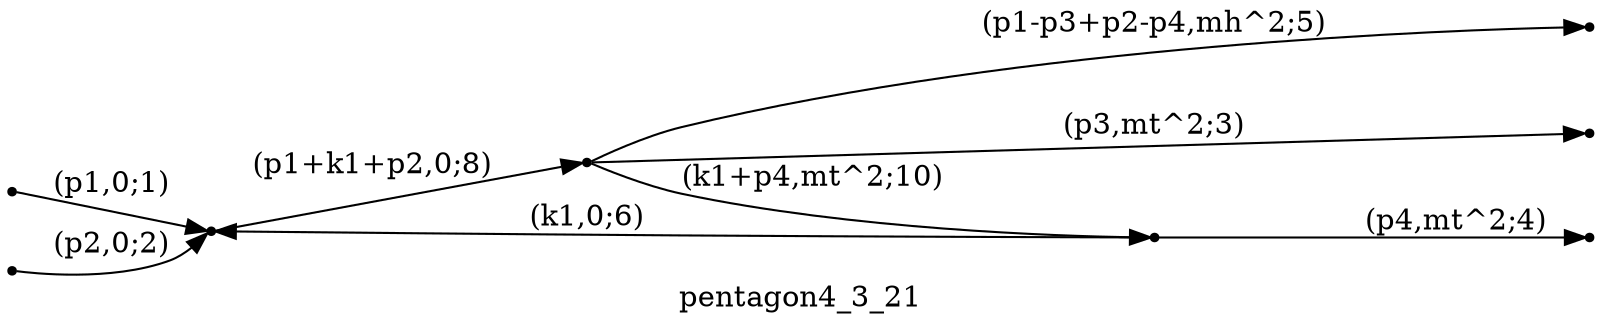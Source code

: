 digraph pentagon4_3_21 {
  label="pentagon4_3_21";
  rankdir="LR";
  subgraph edges {
    -1 -> 2 [label="(p1,0;1)"];
    -2 -> 2 [label="(p2,0;2)"];
    3 -> -3 [label="(p3,mt^2;3)"];
    1 -> -4 [label="(p4,mt^2;4)"];
    3 -> -5 [label="(p1-p3+p2-p4,mh^2;5)"];
    1 -> 2 [label="(k1,0;6)"];
    2 -> 3 [label="(p1+k1+p2,0;8)"];
    3 -> 1 [label="(k1+p4,mt^2;10)"];
  }
  subgraph incoming { rank="source"; -1; -2; }
  subgraph outgoing { rank="sink"; -3; -4; -5; }
-5 [shape=point];
-4 [shape=point];
-3 [shape=point];
-2 [shape=point];
-1 [shape=point];
1 [shape=point];
2 [shape=point];
3 [shape=point];
}

